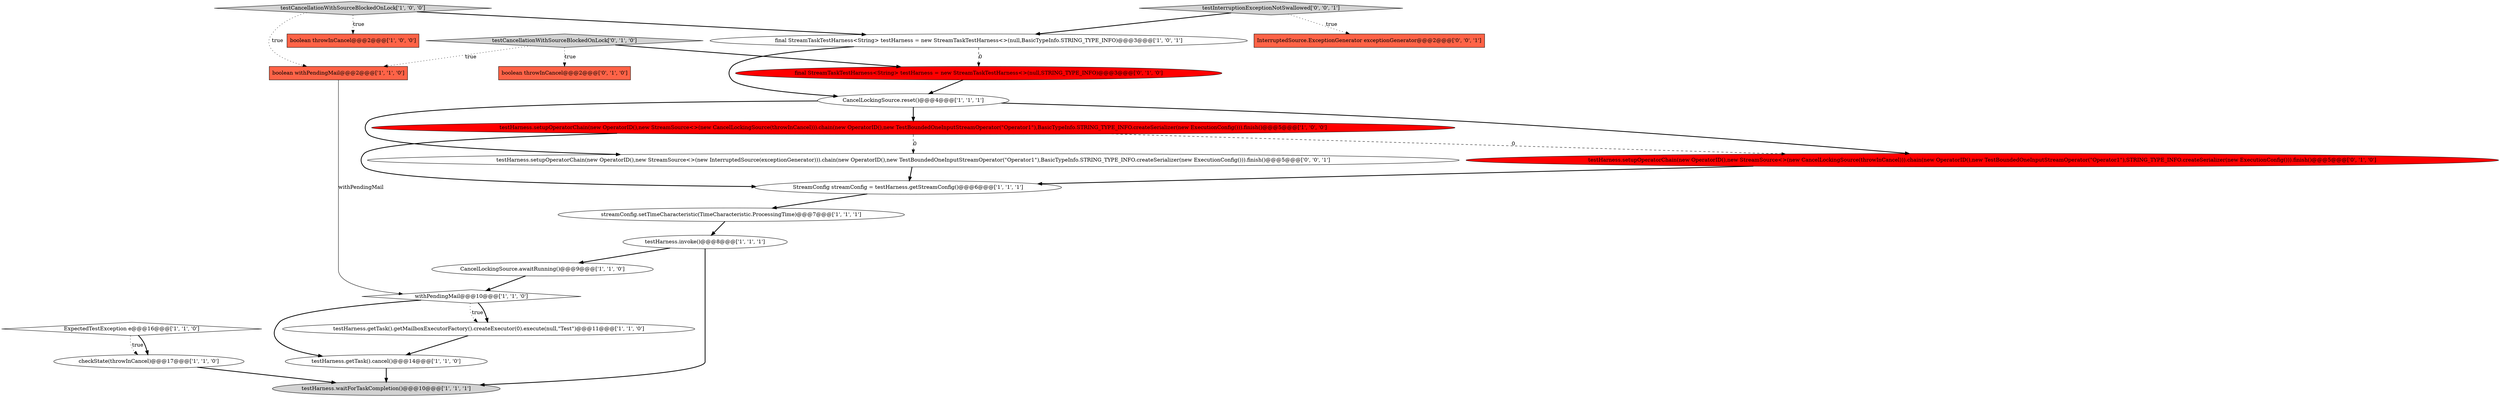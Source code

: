 digraph {
13 [style = filled, label = "StreamConfig streamConfig = testHarness.getStreamConfig()@@@6@@@['1', '1', '1']", fillcolor = white, shape = ellipse image = "AAA0AAABBB1BBB"];
3 [style = filled, label = "final StreamTaskTestHarness<String> testHarness = new StreamTaskTestHarness<>(null,BasicTypeInfo.STRING_TYPE_INFO)@@@3@@@['1', '0', '1']", fillcolor = white, shape = ellipse image = "AAA0AAABBB1BBB"];
11 [style = filled, label = "checkState(throwInCancel)@@@17@@@['1', '1', '0']", fillcolor = white, shape = ellipse image = "AAA0AAABBB1BBB"];
0 [style = filled, label = "withPendingMail@@@10@@@['1', '1', '0']", fillcolor = white, shape = diamond image = "AAA0AAABBB1BBB"];
21 [style = filled, label = "InterruptedSource.ExceptionGenerator exceptionGenerator@@@2@@@['0', '0', '1']", fillcolor = tomato, shape = box image = "AAA0AAABBB3BBB"];
14 [style = filled, label = "testHarness.setupOperatorChain(new OperatorID(),new StreamSource<>(new CancelLockingSource(throwInCancel))).chain(new OperatorID(),new TestBoundedOneInputStreamOperator(\"Operator1\"),BasicTypeInfo.STRING_TYPE_INFO.createSerializer(new ExecutionConfig())).finish()@@@5@@@['1', '0', '0']", fillcolor = red, shape = ellipse image = "AAA1AAABBB1BBB"];
8 [style = filled, label = "ExpectedTestException e@@@16@@@['1', '1', '0']", fillcolor = white, shape = diamond image = "AAA0AAABBB1BBB"];
7 [style = filled, label = "CancelLockingSource.reset()@@@4@@@['1', '1', '1']", fillcolor = white, shape = ellipse image = "AAA0AAABBB1BBB"];
16 [style = filled, label = "final StreamTaskTestHarness<String> testHarness = new StreamTaskTestHarness<>(null,STRING_TYPE_INFO)@@@3@@@['0', '1', '0']", fillcolor = red, shape = ellipse image = "AAA1AAABBB2BBB"];
2 [style = filled, label = "testHarness.waitForTaskCompletion()@@@10@@@['1', '1', '1']", fillcolor = lightgray, shape = ellipse image = "AAA0AAABBB1BBB"];
15 [style = filled, label = "testHarness.getTask().getMailboxExecutorFactory().createExecutor(0).execute(null,\"Test\")@@@11@@@['1', '1', '0']", fillcolor = white, shape = ellipse image = "AAA0AAABBB1BBB"];
12 [style = filled, label = "streamConfig.setTimeCharacteristic(TimeCharacteristic.ProcessingTime)@@@7@@@['1', '1', '1']", fillcolor = white, shape = ellipse image = "AAA0AAABBB1BBB"];
10 [style = filled, label = "boolean withPendingMail@@@2@@@['1', '1', '0']", fillcolor = tomato, shape = box image = "AAA0AAABBB1BBB"];
4 [style = filled, label = "boolean throwInCancel@@@2@@@['1', '0', '0']", fillcolor = tomato, shape = box image = "AAA0AAABBB1BBB"];
18 [style = filled, label = "testCancellationWithSourceBlockedOnLock['0', '1', '0']", fillcolor = lightgray, shape = diamond image = "AAA0AAABBB2BBB"];
19 [style = filled, label = "testHarness.setupOperatorChain(new OperatorID(),new StreamSource<>(new CancelLockingSource(throwInCancel))).chain(new OperatorID(),new TestBoundedOneInputStreamOperator(\"Operator1\"),STRING_TYPE_INFO.createSerializer(new ExecutionConfig())).finish()@@@5@@@['0', '1', '0']", fillcolor = red, shape = ellipse image = "AAA1AAABBB2BBB"];
6 [style = filled, label = "CancelLockingSource.awaitRunning()@@@9@@@['1', '1', '0']", fillcolor = white, shape = ellipse image = "AAA0AAABBB1BBB"];
9 [style = filled, label = "testCancellationWithSourceBlockedOnLock['1', '0', '0']", fillcolor = lightgray, shape = diamond image = "AAA0AAABBB1BBB"];
20 [style = filled, label = "testHarness.setupOperatorChain(new OperatorID(),new StreamSource<>(new InterruptedSource(exceptionGenerator))).chain(new OperatorID(),new TestBoundedOneInputStreamOperator(\"Operator1\"),BasicTypeInfo.STRING_TYPE_INFO.createSerializer(new ExecutionConfig())).finish()@@@5@@@['0', '0', '1']", fillcolor = white, shape = ellipse image = "AAA0AAABBB3BBB"];
22 [style = filled, label = "testInterruptionExceptionNotSwallowed['0', '0', '1']", fillcolor = lightgray, shape = diamond image = "AAA0AAABBB3BBB"];
5 [style = filled, label = "testHarness.getTask().cancel()@@@14@@@['1', '1', '0']", fillcolor = white, shape = ellipse image = "AAA0AAABBB1BBB"];
17 [style = filled, label = "boolean throwInCancel@@@2@@@['0', '1', '0']", fillcolor = tomato, shape = box image = "AAA0AAABBB2BBB"];
1 [style = filled, label = "testHarness.invoke()@@@8@@@['1', '1', '1']", fillcolor = white, shape = ellipse image = "AAA0AAABBB1BBB"];
22->21 [style = dotted, label="true"];
20->13 [style = bold, label=""];
0->15 [style = dotted, label="true"];
16->7 [style = bold, label=""];
14->20 [style = dashed, label="0"];
6->0 [style = bold, label=""];
7->20 [style = bold, label=""];
12->1 [style = bold, label=""];
11->2 [style = bold, label=""];
0->15 [style = bold, label=""];
15->5 [style = bold, label=""];
7->14 [style = bold, label=""];
18->10 [style = dotted, label="true"];
22->3 [style = bold, label=""];
5->2 [style = bold, label=""];
1->6 [style = bold, label=""];
13->12 [style = bold, label=""];
19->13 [style = bold, label=""];
3->7 [style = bold, label=""];
10->0 [style = solid, label="withPendingMail"];
8->11 [style = dotted, label="true"];
9->3 [style = bold, label=""];
9->4 [style = dotted, label="true"];
14->19 [style = dashed, label="0"];
1->2 [style = bold, label=""];
18->17 [style = dotted, label="true"];
14->13 [style = bold, label=""];
9->10 [style = dotted, label="true"];
8->11 [style = bold, label=""];
7->19 [style = bold, label=""];
3->16 [style = dashed, label="0"];
0->5 [style = bold, label=""];
18->16 [style = bold, label=""];
}
